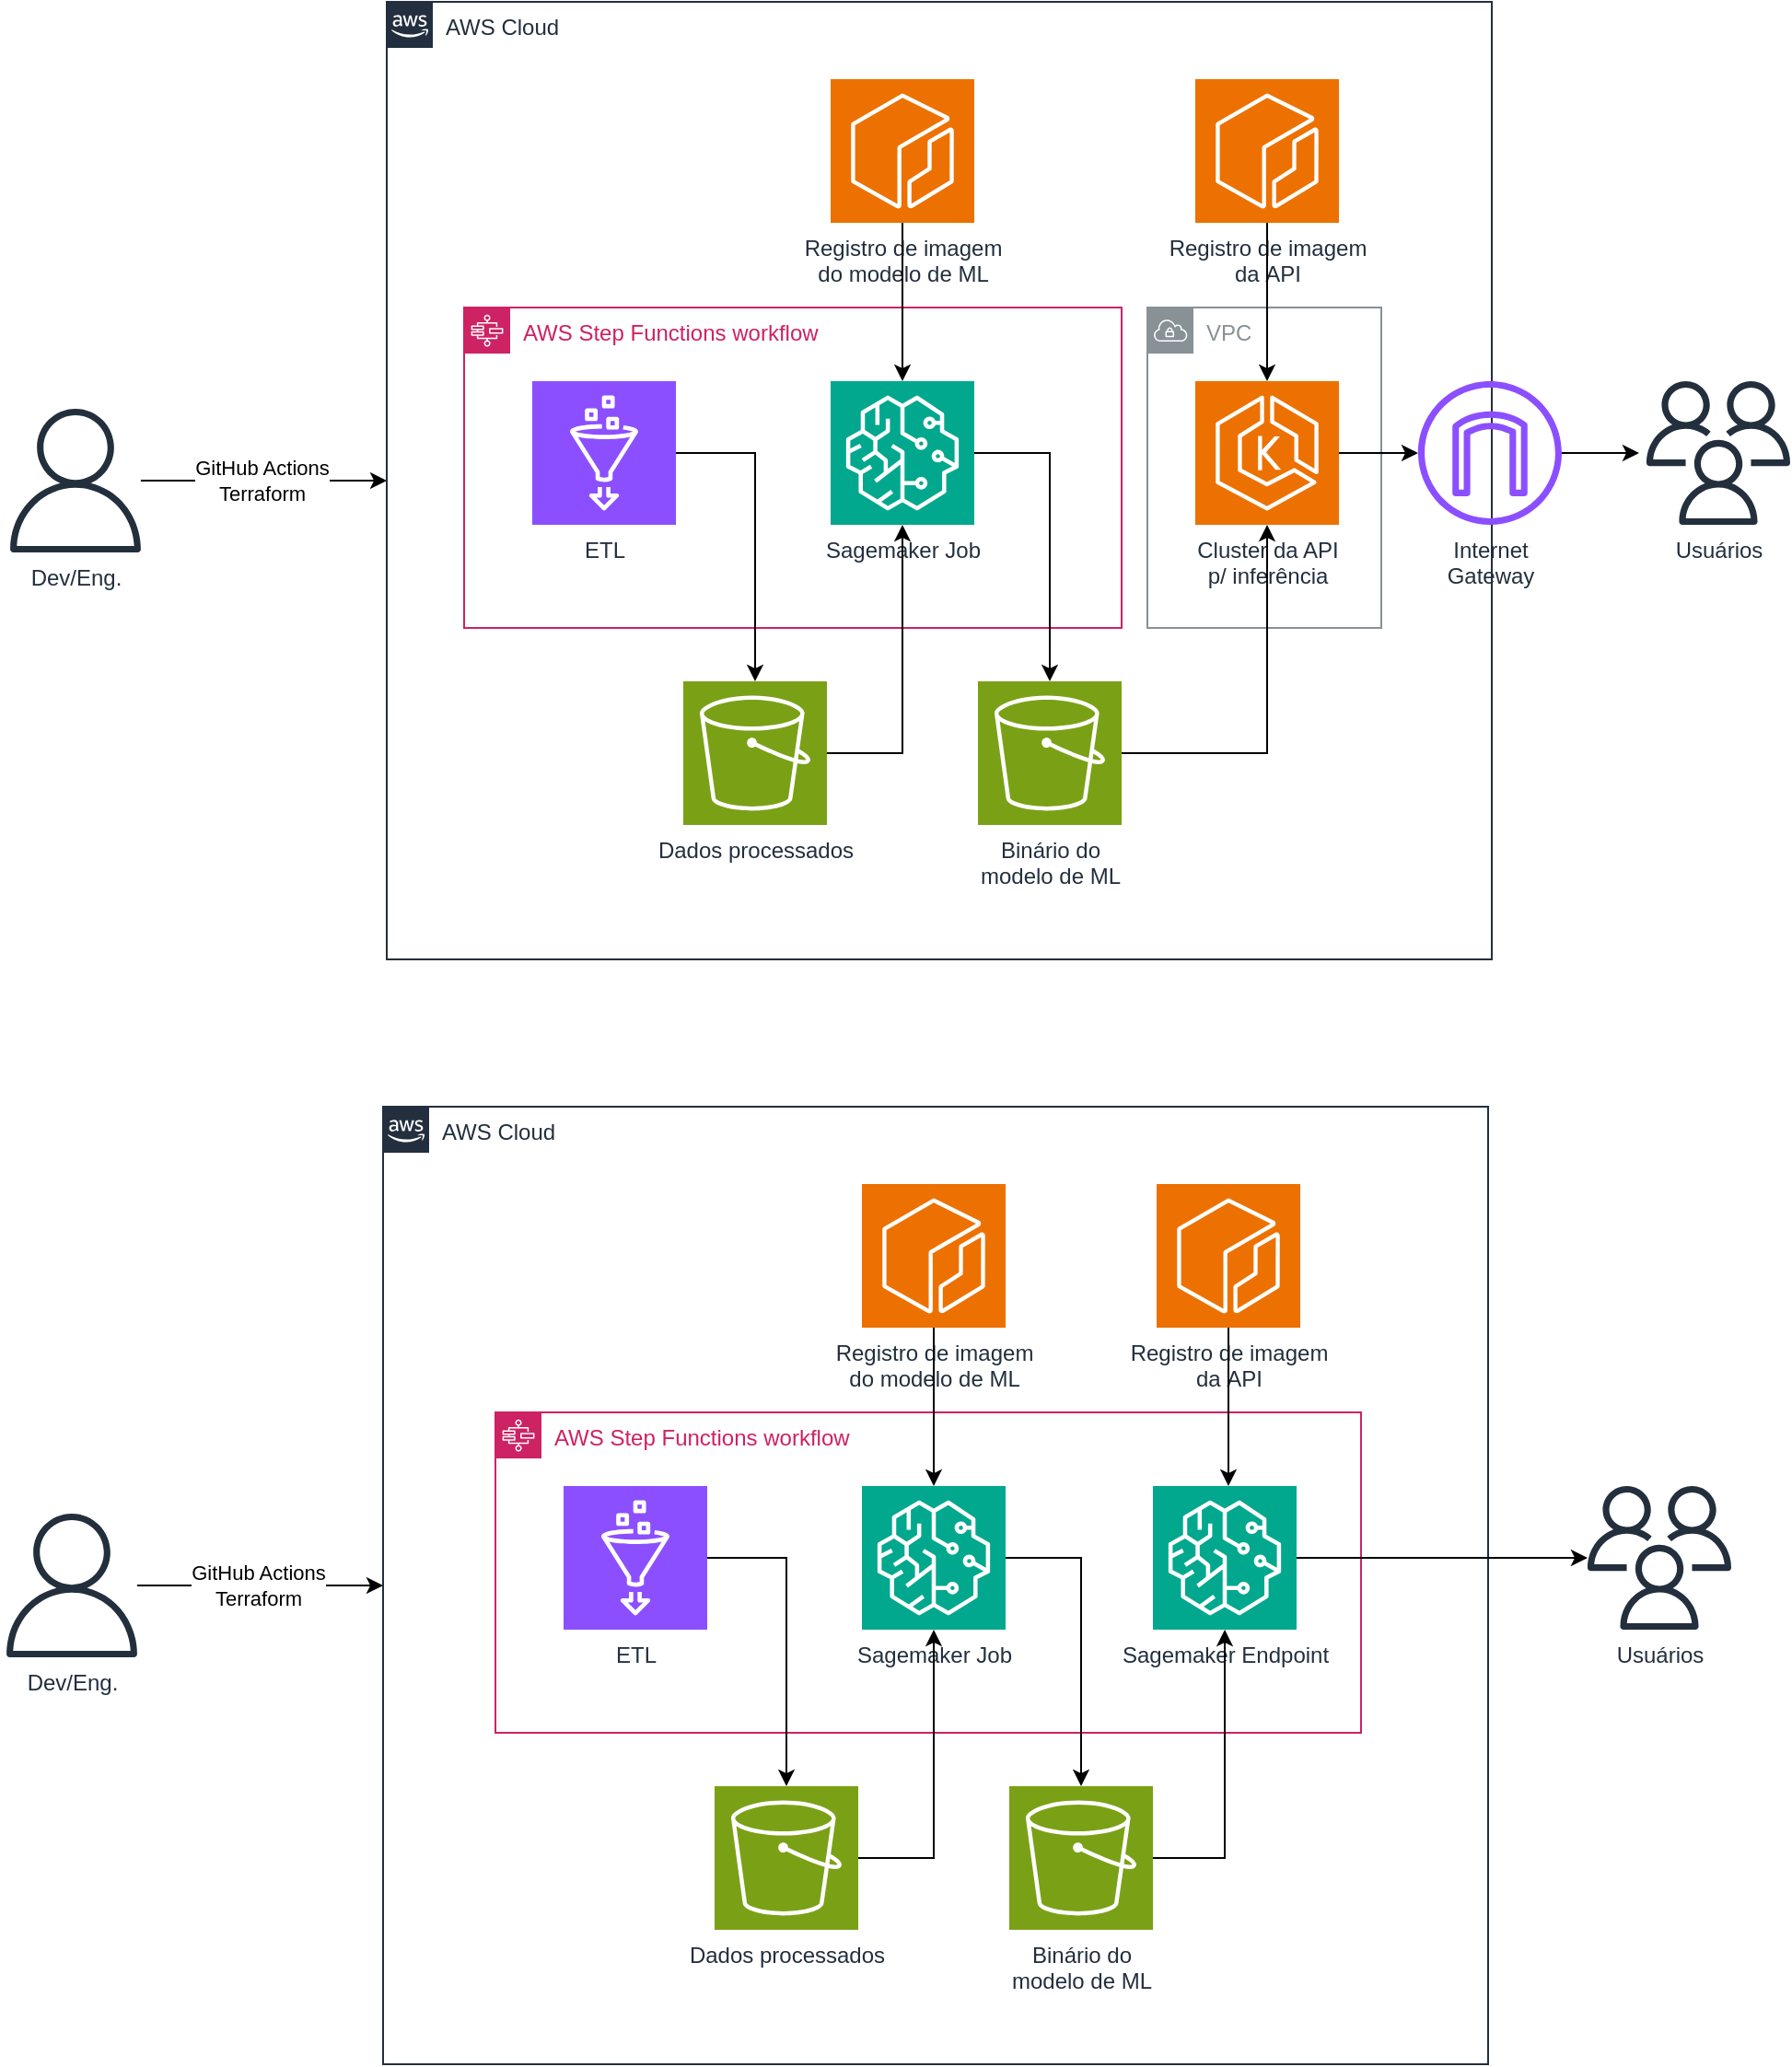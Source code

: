 <mxfile version="24.7.17">
  <diagram name="Página-1" id="45YSZJL1lTutnCP40QAi">
    <mxGraphModel dx="1633" dy="1652" grid="1" gridSize="10" guides="1" tooltips="1" connect="1" arrows="1" fold="1" page="1" pageScale="1" pageWidth="1169" pageHeight="827" math="0" shadow="0">
      <root>
        <mxCell id="0" />
        <mxCell id="1" parent="0" />
        <mxCell id="8tainLOtnj2ZsGHC-HFv-16" value="VPC" style="sketch=0;outlineConnect=0;gradientColor=none;html=1;whiteSpace=wrap;fontSize=12;fontStyle=0;shape=mxgraph.aws4.group;grIcon=mxgraph.aws4.group_vpc;strokeColor=#879196;fillColor=none;verticalAlign=top;align=left;spacingLeft=30;fontColor=#879196;dashed=0;" parent="1" vertex="1">
          <mxGeometry x="673" y="106" width="127" height="174" as="geometry" />
        </mxCell>
        <mxCell id="8tainLOtnj2ZsGHC-HFv-1" value="AWS Cloud" style="points=[[0,0],[0.25,0],[0.5,0],[0.75,0],[1,0],[1,0.25],[1,0.5],[1,0.75],[1,1],[0.75,1],[0.5,1],[0.25,1],[0,1],[0,0.75],[0,0.5],[0,0.25]];outlineConnect=0;gradientColor=none;html=1;whiteSpace=wrap;fontSize=12;fontStyle=0;container=0;pointerEvents=0;collapsible=0;recursiveResize=0;shape=mxgraph.aws4.group;grIcon=mxgraph.aws4.group_aws_cloud_alt;strokeColor=#232F3E;fillColor=none;verticalAlign=top;align=left;spacingLeft=30;fontColor=#232F3E;dashed=0;" parent="1" vertex="1">
          <mxGeometry x="260" y="-60" width="600" height="520" as="geometry" />
        </mxCell>
        <mxCell id="8tainLOtnj2ZsGHC-HFv-2" value="AWS Step Functions workflow" style="points=[[0,0],[0.25,0],[0.5,0],[0.75,0],[1,0],[1,0.25],[1,0.5],[1,0.75],[1,1],[0.75,1],[0.5,1],[0.25,1],[0,1],[0,0.75],[0,0.5],[0,0.25]];outlineConnect=0;gradientColor=none;html=1;whiteSpace=wrap;fontSize=12;fontStyle=0;container=1;pointerEvents=0;collapsible=0;recursiveResize=0;shape=mxgraph.aws4.group;grIcon=mxgraph.aws4.group_aws_step_functions_workflow;strokeColor=#CD2264;fillColor=none;verticalAlign=top;align=left;spacingLeft=30;fontColor=#CD2264;dashed=0;" parent="1" vertex="1">
          <mxGeometry x="302" y="106" width="357" height="174" as="geometry" />
        </mxCell>
        <mxCell id="8tainLOtnj2ZsGHC-HFv-3" value="ETL" style="sketch=0;points=[[0,0,0],[0.25,0,0],[0.5,0,0],[0.75,0,0],[1,0,0],[0,1,0],[0.25,1,0],[0.5,1,0],[0.75,1,0],[1,1,0],[0,0.25,0],[0,0.5,0],[0,0.75,0],[1,0.25,0],[1,0.5,0],[1,0.75,0]];outlineConnect=0;fontColor=#232F3E;fillColor=#8C4FFF;strokeColor=#ffffff;dashed=0;verticalLabelPosition=bottom;verticalAlign=top;align=center;html=1;fontSize=12;fontStyle=0;aspect=fixed;shape=mxgraph.aws4.resourceIcon;resIcon=mxgraph.aws4.glue;" parent="8tainLOtnj2ZsGHC-HFv-2" vertex="1">
          <mxGeometry x="37" y="40" width="78" height="78" as="geometry" />
        </mxCell>
        <mxCell id="8tainLOtnj2ZsGHC-HFv-5" value="Sagemaker Job" style="sketch=0;points=[[0,0,0],[0.25,0,0],[0.5,0,0],[0.75,0,0],[1,0,0],[0,1,0],[0.25,1,0],[0.5,1,0],[0.75,1,0],[1,1,0],[0,0.25,0],[0,0.5,0],[0,0.75,0],[1,0.25,0],[1,0.5,0],[1,0.75,0]];outlineConnect=0;fontColor=#232F3E;fillColor=#01A88D;strokeColor=#ffffff;dashed=0;verticalLabelPosition=bottom;verticalAlign=top;align=center;html=1;fontSize=12;fontStyle=0;aspect=fixed;shape=mxgraph.aws4.resourceIcon;resIcon=mxgraph.aws4.sagemaker;" parent="8tainLOtnj2ZsGHC-HFv-2" vertex="1">
          <mxGeometry x="199" y="40" width="78" height="78" as="geometry" />
        </mxCell>
        <mxCell id="8tainLOtnj2ZsGHC-HFv-4" value="Dados processados" style="sketch=0;points=[[0,0,0],[0.25,0,0],[0.5,0,0],[0.75,0,0],[1,0,0],[0,1,0],[0.25,1,0],[0.5,1,0],[0.75,1,0],[1,1,0],[0,0.25,0],[0,0.5,0],[0,0.75,0],[1,0.25,0],[1,0.5,0],[1,0.75,0]];outlineConnect=0;fontColor=#232F3E;fillColor=#7AA116;strokeColor=#ffffff;dashed=0;verticalLabelPosition=bottom;verticalAlign=top;align=center;html=1;fontSize=12;fontStyle=0;aspect=fixed;shape=mxgraph.aws4.resourceIcon;resIcon=mxgraph.aws4.s3;" parent="8tainLOtnj2ZsGHC-HFv-2" vertex="1">
          <mxGeometry x="119" y="203" width="78" height="78" as="geometry" />
        </mxCell>
        <mxCell id="8tainLOtnj2ZsGHC-HFv-6" value="Binário do&lt;div&gt;modelo de ML&lt;/div&gt;" style="sketch=0;points=[[0,0,0],[0.25,0,0],[0.5,0,0],[0.75,0,0],[1,0,0],[0,1,0],[0.25,1,0],[0.5,1,0],[0.75,1,0],[1,1,0],[0,0.25,0],[0,0.5,0],[0,0.75,0],[1,0.25,0],[1,0.5,0],[1,0.75,0]];outlineConnect=0;fontColor=#232F3E;fillColor=#7AA116;strokeColor=#ffffff;dashed=0;verticalLabelPosition=bottom;verticalAlign=top;align=center;html=1;fontSize=12;fontStyle=0;aspect=fixed;shape=mxgraph.aws4.resourceIcon;resIcon=mxgraph.aws4.s3;" parent="8tainLOtnj2ZsGHC-HFv-2" vertex="1">
          <mxGeometry x="279" y="203" width="78" height="78" as="geometry" />
        </mxCell>
        <mxCell id="8tainLOtnj2ZsGHC-HFv-7" style="edgeStyle=orthogonalEdgeStyle;rounded=0;orthogonalLoop=1;jettySize=auto;html=1;exitX=1;exitY=0.5;exitDx=0;exitDy=0;exitPerimeter=0;" parent="8tainLOtnj2ZsGHC-HFv-2" source="8tainLOtnj2ZsGHC-HFv-3" target="8tainLOtnj2ZsGHC-HFv-4" edge="1">
          <mxGeometry relative="1" as="geometry" />
        </mxCell>
        <mxCell id="8tainLOtnj2ZsGHC-HFv-8" style="edgeStyle=orthogonalEdgeStyle;rounded=0;orthogonalLoop=1;jettySize=auto;html=1;" parent="8tainLOtnj2ZsGHC-HFv-2" source="8tainLOtnj2ZsGHC-HFv-4" target="8tainLOtnj2ZsGHC-HFv-5" edge="1">
          <mxGeometry relative="1" as="geometry" />
        </mxCell>
        <mxCell id="8tainLOtnj2ZsGHC-HFv-9" style="edgeStyle=orthogonalEdgeStyle;rounded=0;orthogonalLoop=1;jettySize=auto;html=1;entryX=0.5;entryY=0;entryDx=0;entryDy=0;entryPerimeter=0;" parent="8tainLOtnj2ZsGHC-HFv-2" source="8tainLOtnj2ZsGHC-HFv-5" target="8tainLOtnj2ZsGHC-HFv-6" edge="1">
          <mxGeometry relative="1" as="geometry" />
        </mxCell>
        <mxCell id="8tainLOtnj2ZsGHC-HFv-21" style="edgeStyle=orthogonalEdgeStyle;rounded=0;orthogonalLoop=1;jettySize=auto;html=1;" parent="1" source="8tainLOtnj2ZsGHC-HFv-10" target="8tainLOtnj2ZsGHC-HFv-19" edge="1">
          <mxGeometry relative="1" as="geometry" />
        </mxCell>
        <mxCell id="8tainLOtnj2ZsGHC-HFv-10" value="Cluster da API&lt;div&gt;p/ inferência&lt;/div&gt;" style="sketch=0;points=[[0,0,0],[0.25,0,0],[0.5,0,0],[0.75,0,0],[1,0,0],[0,1,0],[0.25,1,0],[0.5,1,0],[0.75,1,0],[1,1,0],[0,0.25,0],[0,0.5,0],[0,0.75,0],[1,0.25,0],[1,0.5,0],[1,0.75,0]];outlineConnect=0;fontColor=#232F3E;fillColor=#ED7100;strokeColor=#ffffff;dashed=0;verticalLabelPosition=bottom;verticalAlign=top;align=center;html=1;fontSize=12;fontStyle=0;aspect=fixed;shape=mxgraph.aws4.resourceIcon;resIcon=mxgraph.aws4.eks;" parent="1" vertex="1">
          <mxGeometry x="699" y="146" width="78" height="78" as="geometry" />
        </mxCell>
        <mxCell id="8tainLOtnj2ZsGHC-HFv-11" style="edgeStyle=orthogonalEdgeStyle;rounded=0;orthogonalLoop=1;jettySize=auto;html=1;" parent="1" source="8tainLOtnj2ZsGHC-HFv-6" target="8tainLOtnj2ZsGHC-HFv-10" edge="1">
          <mxGeometry relative="1" as="geometry" />
        </mxCell>
        <mxCell id="8tainLOtnj2ZsGHC-HFv-12" value="Registro de imagem&lt;div&gt;da&amp;nbsp;&lt;span style=&quot;background-color: initial;&quot;&gt;API&lt;/span&gt;&lt;/div&gt;" style="sketch=0;points=[[0,0,0],[0.25,0,0],[0.5,0,0],[0.75,0,0],[1,0,0],[0,1,0],[0.25,1,0],[0.5,1,0],[0.75,1,0],[1,1,0],[0,0.25,0],[0,0.5,0],[0,0.75,0],[1,0.25,0],[1,0.5,0],[1,0.75,0]];outlineConnect=0;fontColor=#232F3E;fillColor=#ED7100;strokeColor=#ffffff;dashed=0;verticalLabelPosition=bottom;verticalAlign=top;align=center;html=1;fontSize=12;fontStyle=0;aspect=fixed;shape=mxgraph.aws4.resourceIcon;resIcon=mxgraph.aws4.ecr;" parent="1" vertex="1">
          <mxGeometry x="699" y="-18" width="78" height="78" as="geometry" />
        </mxCell>
        <mxCell id="8tainLOtnj2ZsGHC-HFv-13" style="edgeStyle=orthogonalEdgeStyle;rounded=0;orthogonalLoop=1;jettySize=auto;html=1;entryX=0.5;entryY=0;entryDx=0;entryDy=0;entryPerimeter=0;" parent="1" source="8tainLOtnj2ZsGHC-HFv-12" target="8tainLOtnj2ZsGHC-HFv-10" edge="1">
          <mxGeometry relative="1" as="geometry" />
        </mxCell>
        <mxCell id="8tainLOtnj2ZsGHC-HFv-14" value="Registro de imagem&lt;div&gt;do modelo de ML&lt;/div&gt;" style="sketch=0;points=[[0,0,0],[0.25,0,0],[0.5,0,0],[0.75,0,0],[1,0,0],[0,1,0],[0.25,1,0],[0.5,1,0],[0.75,1,0],[1,1,0],[0,0.25,0],[0,0.5,0],[0,0.75,0],[1,0.25,0],[1,0.5,0],[1,0.75,0]];outlineConnect=0;fontColor=#232F3E;fillColor=#ED7100;strokeColor=#ffffff;dashed=0;verticalLabelPosition=bottom;verticalAlign=top;align=center;html=1;fontSize=12;fontStyle=0;aspect=fixed;shape=mxgraph.aws4.resourceIcon;resIcon=mxgraph.aws4.ecr;" parent="1" vertex="1">
          <mxGeometry x="501" y="-18" width="78" height="78" as="geometry" />
        </mxCell>
        <mxCell id="8tainLOtnj2ZsGHC-HFv-15" style="edgeStyle=orthogonalEdgeStyle;rounded=0;orthogonalLoop=1;jettySize=auto;html=1;entryX=0.5;entryY=0;entryDx=0;entryDy=0;entryPerimeter=0;" parent="1" source="8tainLOtnj2ZsGHC-HFv-14" target="8tainLOtnj2ZsGHC-HFv-5" edge="1">
          <mxGeometry relative="1" as="geometry" />
        </mxCell>
        <mxCell id="8tainLOtnj2ZsGHC-HFv-23" style="edgeStyle=orthogonalEdgeStyle;rounded=0;orthogonalLoop=1;jettySize=auto;html=1;" parent="1" source="8tainLOtnj2ZsGHC-HFv-19" edge="1">
          <mxGeometry relative="1" as="geometry">
            <mxPoint x="940" y="185.0" as="targetPoint" />
          </mxGeometry>
        </mxCell>
        <mxCell id="8tainLOtnj2ZsGHC-HFv-19" value="Internet&lt;div&gt;Gateway&lt;/div&gt;" style="sketch=0;outlineConnect=0;fontColor=#232F3E;gradientColor=none;fillColor=#8C4FFF;strokeColor=none;dashed=0;verticalLabelPosition=bottom;verticalAlign=top;align=center;html=1;fontSize=12;fontStyle=0;aspect=fixed;pointerEvents=1;shape=mxgraph.aws4.internet_gateway;" parent="1" vertex="1">
          <mxGeometry x="820" y="146" width="78" height="78" as="geometry" />
        </mxCell>
        <mxCell id="8tainLOtnj2ZsGHC-HFv-22" value="Usuários" style="sketch=0;outlineConnect=0;fontColor=#232F3E;gradientColor=none;fillColor=#232F3D;strokeColor=none;dashed=0;verticalLabelPosition=bottom;verticalAlign=top;align=center;html=1;fontSize=12;fontStyle=0;aspect=fixed;pointerEvents=1;shape=mxgraph.aws4.users;" parent="1" vertex="1">
          <mxGeometry x="944" y="146" width="78" height="78" as="geometry" />
        </mxCell>
        <mxCell id="8tainLOtnj2ZsGHC-HFv-27" style="edgeStyle=orthogonalEdgeStyle;rounded=0;orthogonalLoop=1;jettySize=auto;html=1;" parent="1" source="8tainLOtnj2ZsGHC-HFv-24" target="8tainLOtnj2ZsGHC-HFv-1" edge="1">
          <mxGeometry relative="1" as="geometry" />
        </mxCell>
        <mxCell id="8tainLOtnj2ZsGHC-HFv-31" value="GitHub Actions&lt;div&gt;Terraform&lt;/div&gt;" style="edgeLabel;html=1;align=center;verticalAlign=middle;resizable=0;points=[];" parent="8tainLOtnj2ZsGHC-HFv-27" vertex="1" connectable="0">
          <mxGeometry x="-0.024" relative="1" as="geometry">
            <mxPoint as="offset" />
          </mxGeometry>
        </mxCell>
        <mxCell id="8tainLOtnj2ZsGHC-HFv-24" value="Dev/Eng." style="sketch=0;outlineConnect=0;fontColor=#232F3E;gradientColor=none;fillColor=#232F3D;strokeColor=none;dashed=0;verticalLabelPosition=bottom;verticalAlign=top;align=center;html=1;fontSize=12;fontStyle=0;aspect=fixed;pointerEvents=1;shape=mxgraph.aws4.user;" parent="1" vertex="1">
          <mxGeometry x="52" y="161" width="78" height="78" as="geometry" />
        </mxCell>
        <mxCell id="8tainLOtnj2ZsGHC-HFv-33" value="AWS Cloud" style="points=[[0,0],[0.25,0],[0.5,0],[0.75,0],[1,0],[1,0.25],[1,0.5],[1,0.75],[1,1],[0.75,1],[0.5,1],[0.25,1],[0,1],[0,0.75],[0,0.5],[0,0.25]];outlineConnect=0;gradientColor=none;html=1;whiteSpace=wrap;fontSize=12;fontStyle=0;container=0;pointerEvents=0;collapsible=0;recursiveResize=0;shape=mxgraph.aws4.group;grIcon=mxgraph.aws4.group_aws_cloud_alt;strokeColor=#232F3E;fillColor=none;verticalAlign=top;align=left;spacingLeft=30;fontColor=#232F3E;dashed=0;" parent="1" vertex="1">
          <mxGeometry x="258" y="540" width="600" height="520" as="geometry" />
        </mxCell>
        <mxCell id="8tainLOtnj2ZsGHC-HFv-34" value="AWS Step Functions workflow" style="points=[[0,0],[0.25,0],[0.5,0],[0.75,0],[1,0],[1,0.25],[1,0.5],[1,0.75],[1,1],[0.75,1],[0.5,1],[0.25,1],[0,1],[0,0.75],[0,0.5],[0,0.25]];outlineConnect=0;gradientColor=none;html=1;whiteSpace=wrap;fontSize=12;fontStyle=0;container=1;pointerEvents=0;collapsible=0;recursiveResize=0;shape=mxgraph.aws4.group;grIcon=mxgraph.aws4.group_aws_step_functions_workflow;strokeColor=#CD2264;fillColor=none;verticalAlign=top;align=left;spacingLeft=30;fontColor=#CD2264;dashed=0;" parent="1" vertex="1">
          <mxGeometry x="319" y="706" width="470" height="174" as="geometry" />
        </mxCell>
        <mxCell id="8tainLOtnj2ZsGHC-HFv-35" value="ETL" style="sketch=0;points=[[0,0,0],[0.25,0,0],[0.5,0,0],[0.75,0,0],[1,0,0],[0,1,0],[0.25,1,0],[0.5,1,0],[0.75,1,0],[1,1,0],[0,0.25,0],[0,0.5,0],[0,0.75,0],[1,0.25,0],[1,0.5,0],[1,0.75,0]];outlineConnect=0;fontColor=#232F3E;fillColor=#8C4FFF;strokeColor=#ffffff;dashed=0;verticalLabelPosition=bottom;verticalAlign=top;align=center;html=1;fontSize=12;fontStyle=0;aspect=fixed;shape=mxgraph.aws4.resourceIcon;resIcon=mxgraph.aws4.glue;" parent="8tainLOtnj2ZsGHC-HFv-34" vertex="1">
          <mxGeometry x="37" y="40" width="78" height="78" as="geometry" />
        </mxCell>
        <mxCell id="8tainLOtnj2ZsGHC-HFv-36" value="Sagemaker Job" style="sketch=0;points=[[0,0,0],[0.25,0,0],[0.5,0,0],[0.75,0,0],[1,0,0],[0,1,0],[0.25,1,0],[0.5,1,0],[0.75,1,0],[1,1,0],[0,0.25,0],[0,0.5,0],[0,0.75,0],[1,0.25,0],[1,0.5,0],[1,0.75,0]];outlineConnect=0;fontColor=#232F3E;fillColor=#01A88D;strokeColor=#ffffff;dashed=0;verticalLabelPosition=bottom;verticalAlign=top;align=center;html=1;fontSize=12;fontStyle=0;aspect=fixed;shape=mxgraph.aws4.resourceIcon;resIcon=mxgraph.aws4.sagemaker;" parent="8tainLOtnj2ZsGHC-HFv-34" vertex="1">
          <mxGeometry x="199" y="40" width="78" height="78" as="geometry" />
        </mxCell>
        <mxCell id="8tainLOtnj2ZsGHC-HFv-37" value="Dados processados" style="sketch=0;points=[[0,0,0],[0.25,0,0],[0.5,0,0],[0.75,0,0],[1,0,0],[0,1,0],[0.25,1,0],[0.5,1,0],[0.75,1,0],[1,1,0],[0,0.25,0],[0,0.5,0],[0,0.75,0],[1,0.25,0],[1,0.5,0],[1,0.75,0]];outlineConnect=0;fontColor=#232F3E;fillColor=#7AA116;strokeColor=#ffffff;dashed=0;verticalLabelPosition=bottom;verticalAlign=top;align=center;html=1;fontSize=12;fontStyle=0;aspect=fixed;shape=mxgraph.aws4.resourceIcon;resIcon=mxgraph.aws4.s3;" parent="8tainLOtnj2ZsGHC-HFv-34" vertex="1">
          <mxGeometry x="119" y="203" width="78" height="78" as="geometry" />
        </mxCell>
        <mxCell id="8tainLOtnj2ZsGHC-HFv-38" value="Binário do&lt;div&gt;modelo de ML&lt;/div&gt;" style="sketch=0;points=[[0,0,0],[0.25,0,0],[0.5,0,0],[0.75,0,0],[1,0,0],[0,1,0],[0.25,1,0],[0.5,1,0],[0.75,1,0],[1,1,0],[0,0.25,0],[0,0.5,0],[0,0.75,0],[1,0.25,0],[1,0.5,0],[1,0.75,0]];outlineConnect=0;fontColor=#232F3E;fillColor=#7AA116;strokeColor=#ffffff;dashed=0;verticalLabelPosition=bottom;verticalAlign=top;align=center;html=1;fontSize=12;fontStyle=0;aspect=fixed;shape=mxgraph.aws4.resourceIcon;resIcon=mxgraph.aws4.s3;" parent="8tainLOtnj2ZsGHC-HFv-34" vertex="1">
          <mxGeometry x="279" y="203" width="78" height="78" as="geometry" />
        </mxCell>
        <mxCell id="8tainLOtnj2ZsGHC-HFv-39" style="edgeStyle=orthogonalEdgeStyle;rounded=0;orthogonalLoop=1;jettySize=auto;html=1;exitX=1;exitY=0.5;exitDx=0;exitDy=0;exitPerimeter=0;" parent="8tainLOtnj2ZsGHC-HFv-34" source="8tainLOtnj2ZsGHC-HFv-35" target="8tainLOtnj2ZsGHC-HFv-37" edge="1">
          <mxGeometry relative="1" as="geometry" />
        </mxCell>
        <mxCell id="8tainLOtnj2ZsGHC-HFv-40" style="edgeStyle=orthogonalEdgeStyle;rounded=0;orthogonalLoop=1;jettySize=auto;html=1;" parent="8tainLOtnj2ZsGHC-HFv-34" source="8tainLOtnj2ZsGHC-HFv-37" target="8tainLOtnj2ZsGHC-HFv-36" edge="1">
          <mxGeometry relative="1" as="geometry" />
        </mxCell>
        <mxCell id="8tainLOtnj2ZsGHC-HFv-41" style="edgeStyle=orthogonalEdgeStyle;rounded=0;orthogonalLoop=1;jettySize=auto;html=1;entryX=0.5;entryY=0;entryDx=0;entryDy=0;entryPerimeter=0;" parent="8tainLOtnj2ZsGHC-HFv-34" source="8tainLOtnj2ZsGHC-HFv-36" target="8tainLOtnj2ZsGHC-HFv-38" edge="1">
          <mxGeometry relative="1" as="geometry" />
        </mxCell>
        <mxCell id="8tainLOtnj2ZsGHC-HFv-55" value="Sagemaker Endpoint" style="sketch=0;points=[[0,0,0],[0.25,0,0],[0.5,0,0],[0.75,0,0],[1,0,0],[0,1,0],[0.25,1,0],[0.5,1,0],[0.75,1,0],[1,1,0],[0,0.25,0],[0,0.5,0],[0,0.75,0],[1,0.25,0],[1,0.5,0],[1,0.75,0]];outlineConnect=0;fontColor=#232F3E;fillColor=#01A88D;strokeColor=#ffffff;dashed=0;verticalLabelPosition=bottom;verticalAlign=top;align=center;html=1;fontSize=12;fontStyle=0;aspect=fixed;shape=mxgraph.aws4.resourceIcon;resIcon=mxgraph.aws4.sagemaker;" parent="8tainLOtnj2ZsGHC-HFv-34" vertex="1">
          <mxGeometry x="357" y="40" width="78" height="78" as="geometry" />
        </mxCell>
        <mxCell id="8tainLOtnj2ZsGHC-HFv-44" style="edgeStyle=orthogonalEdgeStyle;rounded=0;orthogonalLoop=1;jettySize=auto;html=1;entryX=0.5;entryY=1;entryDx=0;entryDy=0;entryPerimeter=0;" parent="8tainLOtnj2ZsGHC-HFv-34" source="8tainLOtnj2ZsGHC-HFv-38" target="8tainLOtnj2ZsGHC-HFv-55" edge="1">
          <mxGeometry relative="1" as="geometry">
            <mxPoint x="436.059" y="118.0" as="targetPoint" />
            <Array as="points">
              <mxPoint x="396" y="242" />
            </Array>
          </mxGeometry>
        </mxCell>
        <mxCell id="8tainLOtnj2ZsGHC-HFv-42" style="edgeStyle=orthogonalEdgeStyle;rounded=0;orthogonalLoop=1;jettySize=auto;html=1;" parent="1" source="8tainLOtnj2ZsGHC-HFv-55" target="8tainLOtnj2ZsGHC-HFv-51" edge="1">
          <mxGeometry relative="1" as="geometry">
            <mxPoint x="793" y="785.0" as="sourcePoint" />
            <mxPoint x="890" y="785" as="targetPoint" />
          </mxGeometry>
        </mxCell>
        <mxCell id="8tainLOtnj2ZsGHC-HFv-45" value="Registro de imagem&lt;div&gt;da&amp;nbsp;&lt;span style=&quot;background-color: initial;&quot;&gt;API&lt;/span&gt;&lt;/div&gt;" style="sketch=0;points=[[0,0,0],[0.25,0,0],[0.5,0,0],[0.75,0,0],[1,0,0],[0,1,0],[0.25,1,0],[0.5,1,0],[0.75,1,0],[1,1,0],[0,0.25,0],[0,0.5,0],[0,0.75,0],[1,0.25,0],[1,0.5,0],[1,0.75,0]];outlineConnect=0;fontColor=#232F3E;fillColor=#ED7100;strokeColor=#ffffff;dashed=0;verticalLabelPosition=bottom;verticalAlign=top;align=center;html=1;fontSize=12;fontStyle=0;aspect=fixed;shape=mxgraph.aws4.resourceIcon;resIcon=mxgraph.aws4.ecr;" parent="1" vertex="1">
          <mxGeometry x="678" y="582" width="78" height="78" as="geometry" />
        </mxCell>
        <mxCell id="8tainLOtnj2ZsGHC-HFv-46" style="edgeStyle=orthogonalEdgeStyle;rounded=0;orthogonalLoop=1;jettySize=auto;html=1;" parent="1" source="8tainLOtnj2ZsGHC-HFv-45" edge="1">
          <mxGeometry relative="1" as="geometry">
            <mxPoint x="717" y="746" as="targetPoint" />
            <Array as="points">
              <mxPoint x="717" y="746" />
            </Array>
          </mxGeometry>
        </mxCell>
        <mxCell id="8tainLOtnj2ZsGHC-HFv-47" value="Registro de imagem&lt;div&gt;do modelo de ML&lt;/div&gt;" style="sketch=0;points=[[0,0,0],[0.25,0,0],[0.5,0,0],[0.75,0,0],[1,0,0],[0,1,0],[0.25,1,0],[0.5,1,0],[0.75,1,0],[1,1,0],[0,0.25,0],[0,0.5,0],[0,0.75,0],[1,0.25,0],[1,0.5,0],[1,0.75,0]];outlineConnect=0;fontColor=#232F3E;fillColor=#ED7100;strokeColor=#ffffff;dashed=0;verticalLabelPosition=bottom;verticalAlign=top;align=center;html=1;fontSize=12;fontStyle=0;aspect=fixed;shape=mxgraph.aws4.resourceIcon;resIcon=mxgraph.aws4.ecr;" parent="1" vertex="1">
          <mxGeometry x="518" y="582" width="78" height="78" as="geometry" />
        </mxCell>
        <mxCell id="8tainLOtnj2ZsGHC-HFv-48" style="edgeStyle=orthogonalEdgeStyle;rounded=0;orthogonalLoop=1;jettySize=auto;html=1;entryX=0.5;entryY=0;entryDx=0;entryDy=0;entryPerimeter=0;" parent="1" source="8tainLOtnj2ZsGHC-HFv-47" target="8tainLOtnj2ZsGHC-HFv-36" edge="1">
          <mxGeometry relative="1" as="geometry" />
        </mxCell>
        <mxCell id="8tainLOtnj2ZsGHC-HFv-51" value="Usuários" style="sketch=0;outlineConnect=0;fontColor=#232F3E;gradientColor=none;fillColor=#232F3D;strokeColor=none;dashed=0;verticalLabelPosition=bottom;verticalAlign=top;align=center;html=1;fontSize=12;fontStyle=0;aspect=fixed;pointerEvents=1;shape=mxgraph.aws4.users;" parent="1" vertex="1">
          <mxGeometry x="912" y="746" width="78" height="78" as="geometry" />
        </mxCell>
        <mxCell id="8tainLOtnj2ZsGHC-HFv-52" style="edgeStyle=orthogonalEdgeStyle;rounded=0;orthogonalLoop=1;jettySize=auto;html=1;" parent="1" source="8tainLOtnj2ZsGHC-HFv-54" target="8tainLOtnj2ZsGHC-HFv-33" edge="1">
          <mxGeometry relative="1" as="geometry" />
        </mxCell>
        <mxCell id="8tainLOtnj2ZsGHC-HFv-53" value="GitHub Actions&lt;div&gt;Terraform&lt;/div&gt;" style="edgeLabel;html=1;align=center;verticalAlign=middle;resizable=0;points=[];" parent="8tainLOtnj2ZsGHC-HFv-52" vertex="1" connectable="0">
          <mxGeometry x="-0.024" relative="1" as="geometry">
            <mxPoint as="offset" />
          </mxGeometry>
        </mxCell>
        <mxCell id="8tainLOtnj2ZsGHC-HFv-54" value="Dev/Eng." style="sketch=0;outlineConnect=0;fontColor=#232F3E;gradientColor=none;fillColor=#232F3D;strokeColor=none;dashed=0;verticalLabelPosition=bottom;verticalAlign=top;align=center;html=1;fontSize=12;fontStyle=0;aspect=fixed;pointerEvents=1;shape=mxgraph.aws4.user;" parent="1" vertex="1">
          <mxGeometry x="50" y="761" width="78" height="78" as="geometry" />
        </mxCell>
      </root>
    </mxGraphModel>
  </diagram>
</mxfile>
